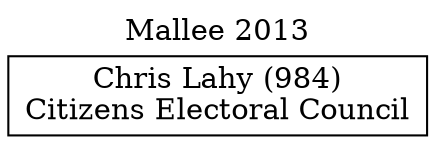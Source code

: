 // House preference flow
digraph "Chris Lahy (984)_Mallee_2013" {
	graph [label="Mallee 2013" labelloc=t mclimit=10]
	node [shape=box]
	"Chris Lahy (984)" [label="Chris Lahy (984)
Citizens Electoral Council"]
}
